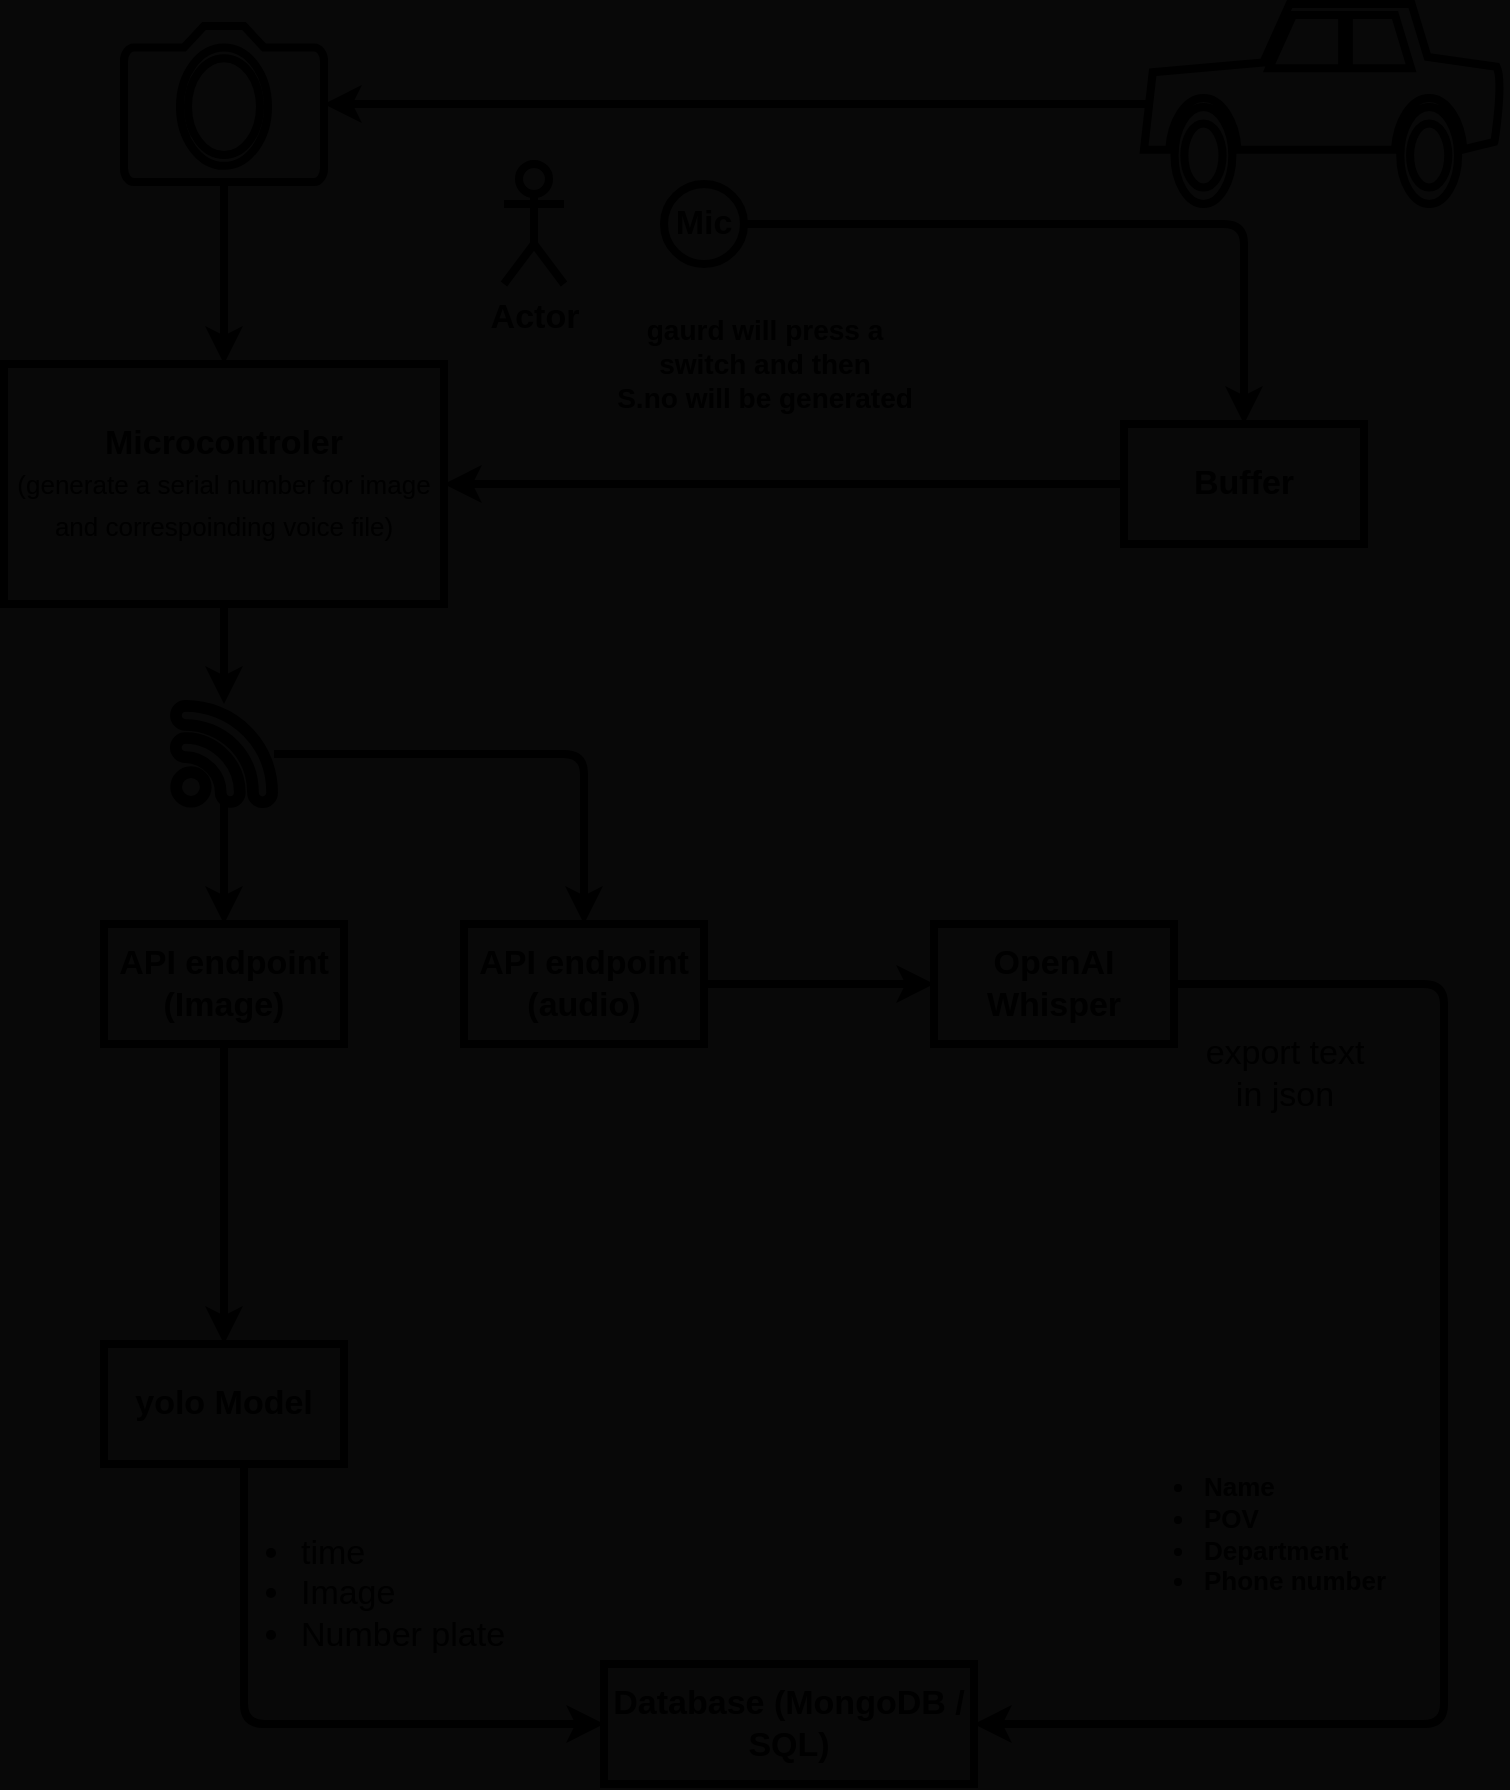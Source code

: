 <mxfile><diagram id="Spaw9XQYft9hzujYKVmt" name="Page-1"><mxGraphModel dx="702" dy="563" grid="1" gridSize="10" guides="1" tooltips="1" connect="0" arrows="1" fold="1" page="1" pageScale="1" pageWidth="850" pageHeight="1100" background="#080808" math="0" shadow="0"><root><mxCell id="0"/><mxCell id="1" parent="0"/><mxCell id="2" value="Database (MongoDB / SQL)" style="rounded=0;whiteSpace=wrap;html=1;fontStyle=1;fontSize=17;strokeWidth=4;fillColor=none;" parent="1" vertex="1"><mxGeometry x="340" y="870" width="185" height="60" as="geometry"/></mxCell><mxCell id="8" style="edgeStyle=none;html=1;exitX=0.015;exitY=0.5;exitDx=0;exitDy=0;exitPerimeter=0;fontStyle=1;fontSize=17;fontColor=#000000;strokeWidth=4;fillColor=none;" parent="1" source="4" target="7" edge="1"><mxGeometry relative="1" as="geometry"/></mxCell><mxCell id="4" value="" style="shape=mxgraph.signs.transportation.car_2;html=1;pointerEvents=1;verticalLabelPosition=bottom;verticalAlign=top;align=center;fontStyle=1;fontSize=17;strokeWidth=4;fillColor=none;" parent="1" vertex="1"><mxGeometry x="610" y="40" width="180" height="100" as="geometry"/></mxCell><mxCell id="10" style="edgeStyle=none;html=1;entryX=0.5;entryY=0;entryDx=0;entryDy=0;fontStyle=1;fontSize=17;fontColor=#000000;strokeWidth=4;fillColor=none;" parent="1" source="7" target="9" edge="1"><mxGeometry relative="1" as="geometry"/></mxCell><mxCell id="7" value="" style="html=1;verticalLabelPosition=bottom;align=center;labelBackgroundColor=#ffffff;verticalAlign=top;strokeWidth=4;shadow=0;dashed=0;shape=mxgraph.ios7.icons.camera;fontStyle=1;fontSize=17;fillColor=none;" parent="1" vertex="1"><mxGeometry x="100" y="51" width="100" height="78" as="geometry"/></mxCell><mxCell id="41" style="edgeStyle=none;html=1;labelBackgroundColor=#FFFFFF;strokeWidth=4;fontColor=#000000;fillColor=none;" parent="1" source="9" target="18" edge="1"><mxGeometry relative="1" as="geometry"/></mxCell><mxCell id="9" value="Microcontroler&lt;br&gt;&lt;span style=&quot;font-weight: normal; font-size: 13px;&quot;&gt;(generate a serial number for image and correspoinding voice file)&lt;/span&gt;" style="rounded=0;whiteSpace=wrap;html=1;fontStyle=1;fontSize=17;strokeWidth=4;fillColor=none;" parent="1" vertex="1"><mxGeometry x="40" y="220" width="220" height="120" as="geometry"/></mxCell><mxCell id="11" value="Actor" style="shape=umlActor;verticalLabelPosition=bottom;verticalAlign=top;html=1;outlineConnect=0;fontStyle=1;fontSize=17;strokeWidth=4;fillColor=none;" parent="1" vertex="1"><mxGeometry x="290" y="120" width="30" height="60" as="geometry"/></mxCell><mxCell id="36" style="edgeStyle=orthogonalEdgeStyle;html=1;entryX=0.5;entryY=0;entryDx=0;entryDy=0;fontSize=13;fontColor=#000000;strokeWidth=4;fillColor=none;" parent="1" source="14" target="15" edge="1"><mxGeometry relative="1" as="geometry"/></mxCell><mxCell id="14" value="Mic" style="ellipse;whiteSpace=wrap;html=1;aspect=fixed;fontStyle=1;fontSize=17;strokeWidth=4;fillColor=none;" parent="1" vertex="1"><mxGeometry x="370" y="130" width="40" height="40" as="geometry"/></mxCell><mxCell id="17" style="edgeStyle=none;html=1;entryX=1;entryY=0.5;entryDx=0;entryDy=0;fontStyle=1;fontSize=17;fontColor=#000000;strokeWidth=4;fillColor=none;" parent="1" source="15" target="9" edge="1"><mxGeometry relative="1" as="geometry"/></mxCell><mxCell id="15" value="Buffer" style="rounded=0;whiteSpace=wrap;html=1;fontStyle=1;fontSize=17;strokeWidth=4;fillColor=none;" parent="1" vertex="1"><mxGeometry x="600" y="250" width="120" height="60" as="geometry"/></mxCell><mxCell id="21" style="edgeStyle=none;html=1;fontStyle=1;fontSize=17;fontColor=#000000;strokeWidth=4;fillColor=none;" parent="1" source="18" target="20" edge="1"><mxGeometry relative="1" as="geometry"/></mxCell><mxCell id="23" style="edgeStyle=orthogonalEdgeStyle;html=1;entryX=0.5;entryY=0;entryDx=0;entryDy=0;fontStyle=1;fontSize=17;fontColor=#000000;strokeWidth=4;fillColor=none;" parent="1" source="18" target="22" edge="1"><mxGeometry relative="1" as="geometry"/></mxCell><mxCell id="18" value="" style="sketch=0;pointerEvents=1;shadow=0;dashed=0;html=1;aspect=fixed;labelPosition=center;verticalLabelPosition=bottom;verticalAlign=top;align=center;outlineConnect=0;shape=mxgraph.vvd.wi_fi;fontStyle=1;fontSize=17;strokeWidth=4;fillColor=none;" parent="1" vertex="1"><mxGeometry x="125" y="390" width="50" height="50" as="geometry"/></mxCell><mxCell id="25" style="edgeStyle=orthogonalEdgeStyle;html=1;entryX=0.5;entryY=0;entryDx=0;entryDy=0;fontStyle=1;fontSize=17;fontColor=#000000;strokeWidth=4;fillColor=none;" parent="1" source="20" target="24" edge="1"><mxGeometry relative="1" as="geometry"/></mxCell><mxCell id="20" value="API endpoint&lt;br style=&quot;font-size: 17px;&quot;&gt;(Image)" style="rounded=0;whiteSpace=wrap;html=1;fontStyle=1;fontSize=17;strokeWidth=4;fillColor=none;" parent="1" vertex="1"><mxGeometry x="90" y="500" width="120" height="60" as="geometry"/></mxCell><mxCell id="28" style="edgeStyle=orthogonalEdgeStyle;html=1;entryX=0;entryY=0.5;entryDx=0;entryDy=0;fontStyle=1;fontSize=17;fontColor=#000000;strokeWidth=4;fillColor=none;" parent="1" source="22" target="27" edge="1"><mxGeometry relative="1" as="geometry"/></mxCell><mxCell id="22" value="API endpoint&lt;br style=&quot;font-size: 17px;&quot;&gt;(audio)" style="rounded=0;whiteSpace=wrap;html=1;fontStyle=1;fontSize=17;strokeWidth=4;fillColor=none;" parent="1" vertex="1"><mxGeometry x="270" y="500" width="120" height="60" as="geometry"/></mxCell><mxCell id="32" style="edgeStyle=orthogonalEdgeStyle;html=1;entryX=0;entryY=0.5;entryDx=0;entryDy=0;fontStyle=1;fontSize=17;fontColor=#000000;strokeWidth=4;fillColor=none;" parent="1" source="24" target="2" edge="1"><mxGeometry relative="1" as="geometry"><Array as="points"><mxPoint x="160" y="900"/></Array></mxGeometry></mxCell><mxCell id="24" value="yolo Model" style="rounded=0;whiteSpace=wrap;html=1;fontStyle=1;fontSize=17;strokeWidth=4;fillColor=none;" parent="1" vertex="1"><mxGeometry x="90" y="710" width="120" height="60" as="geometry"/></mxCell><mxCell id="31" style="edgeStyle=orthogonalEdgeStyle;html=1;entryX=1;entryY=0.5;entryDx=0;entryDy=0;fontStyle=1;fontSize=17;fontColor=#000000;strokeWidth=4;fillColor=none;" parent="1" source="27" target="2" edge="1"><mxGeometry relative="1" as="geometry"><Array as="points"><mxPoint x="760" y="530"/><mxPoint x="760" y="900"/></Array></mxGeometry></mxCell><mxCell id="27" value="OpenAI Whisper" style="rounded=0;whiteSpace=wrap;html=1;fontStyle=1;fontSize=17;strokeWidth=4;fillColor=none;" parent="1" vertex="1"><mxGeometry x="505" y="500" width="120" height="60" as="geometry"/></mxCell><mxCell id="30" value="&lt;span style=&quot;font-weight: normal;&quot;&gt;export text &lt;br style=&quot;font-size: 17px;&quot;&gt;in json&lt;/span&gt;" style="text;html=1;align=center;verticalAlign=middle;resizable=0;points=[];autosize=1;fontStyle=1;fontSize=17;strokeWidth=4;fillColor=none;" parent="1" vertex="1"><mxGeometry x="630" y="550" width="100" height="50" as="geometry"/></mxCell><mxCell id="34" value="&lt;div style=&quot;text-align: left;&quot;&gt;&lt;ul&gt;&lt;li&gt;&lt;span style=&quot;background-color: initial;&quot;&gt;time&lt;/span&gt;&lt;/li&gt;&lt;li&gt;&lt;span style=&quot;background-color: initial;&quot;&gt;Image&amp;nbsp;&lt;/span&gt;&lt;/li&gt;&lt;li&gt;&lt;span style=&quot;background-color: initial;&quot;&gt;Number plate&lt;/span&gt;&lt;/li&gt;&lt;/ul&gt;&lt;/div&gt;" style="text;html=1;align=center;verticalAlign=middle;resizable=0;points=[];autosize=1;fontSize=17;strokeWidth=4;fillColor=none;" parent="1" vertex="1"><mxGeometry x="134" y="770" width="170" height="130" as="geometry"/></mxCell><mxCell id="35" value="&lt;div style=&quot;text-align: left;&quot;&gt;&lt;ul&gt;&lt;li&gt;&lt;b style=&quot;background-color: initial;&quot;&gt;Name&lt;/b&gt;&lt;/li&gt;&lt;li&gt;&lt;b style=&quot;background-color: initial;&quot;&gt;POV&lt;/b&gt;&lt;br&gt;&lt;/li&gt;&lt;li&gt;&lt;span style=&quot;background-color: initial;&quot;&gt;&lt;b&gt;Department&lt;/b&gt;&lt;/span&gt;&lt;/li&gt;&lt;li&gt;&lt;span style=&quot;background-color: initial;&quot;&gt;&lt;b&gt;Phone number&lt;/b&gt;&lt;/span&gt;&lt;/li&gt;&lt;/ul&gt;&lt;/div&gt;" style="text;html=1;align=center;verticalAlign=middle;resizable=0;points=[];autosize=1;fontSize=13;strokeWidth=4;fillColor=none;" parent="1" vertex="1"><mxGeometry x="590" y="740" width="150" height="130" as="geometry"/></mxCell><mxCell id="37" value="&lt;font style=&quot;font-size: 14px;&quot;&gt;&lt;b&gt;gaurd will press a &lt;br&gt;switch and then &lt;br&gt;S.no will be generated&lt;/b&gt;&lt;/font&gt;" style="text;html=1;align=center;verticalAlign=middle;resizable=0;points=[];autosize=1;fontSize=13;strokeWidth=4;fillColor=none;" parent="1" vertex="1"><mxGeometry x="335" y="190" width="170" height="60" as="geometry"/></mxCell></root></mxGraphModel></diagram></mxfile>